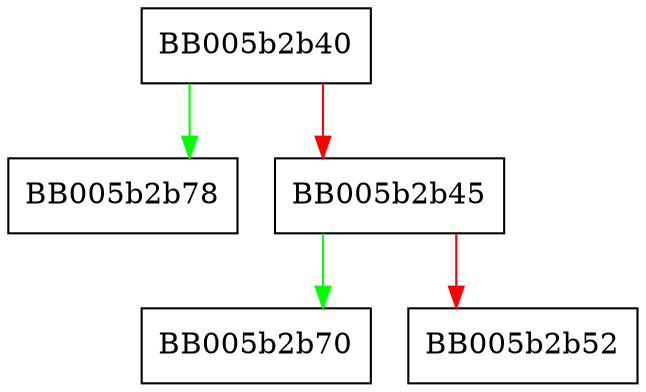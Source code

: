 digraph EVP_MD_gettable_params {
  node [shape="box"];
  graph [splines=ortho];
  BB005b2b40 -> BB005b2b78 [color="green"];
  BB005b2b40 -> BB005b2b45 [color="red"];
  BB005b2b45 -> BB005b2b70 [color="green"];
  BB005b2b45 -> BB005b2b52 [color="red"];
}